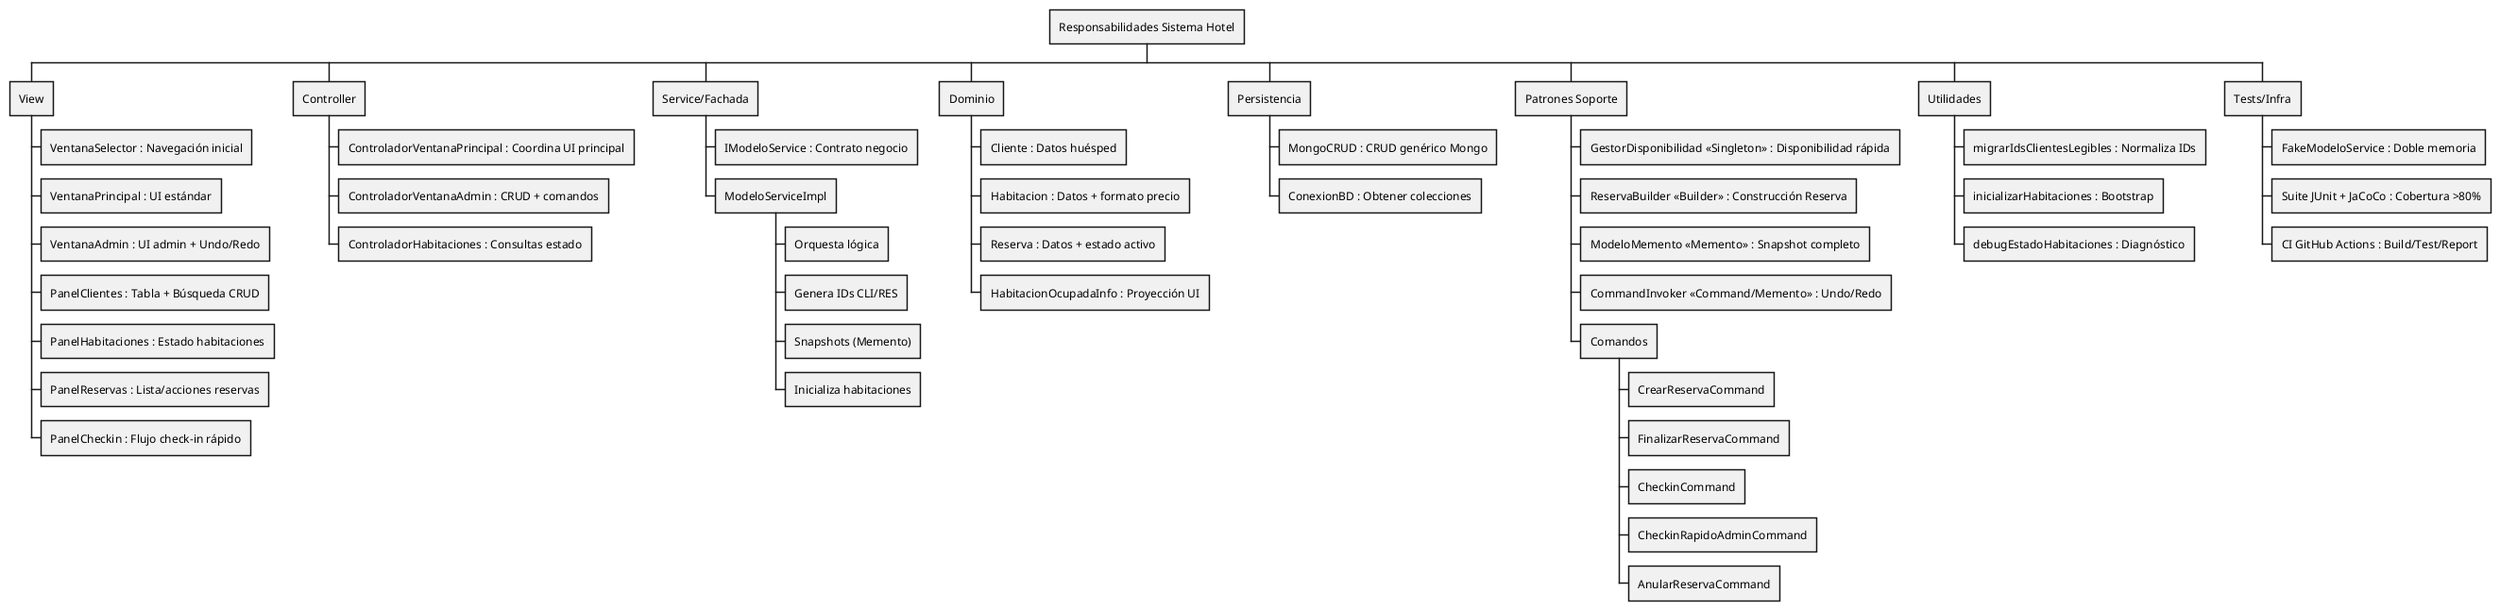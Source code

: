 @startwbs
* Responsabilidades Sistema Hotel
** View
*** VentanaSelector : Navegación inicial
*** VentanaPrincipal : UI estándar
*** VentanaAdmin : UI admin + Undo/Redo
*** PanelClientes : Tabla + Búsqueda CRUD
*** PanelHabitaciones : Estado habitaciones
*** PanelReservas : Lista/acciones reservas
*** PanelCheckin : Flujo check-in rápido
** Controller
*** ControladorVentanaPrincipal : Coordina UI principal
*** ControladorVentanaAdmin : CRUD + comandos
*** ControladorHabitaciones : Consultas estado
** Service/Fachada
*** IModeloService : Contrato negocio
*** ModeloServiceImpl
**** Orquesta lógica
**** Genera IDs CLI/RES
**** Snapshots (Memento)
**** Inicializa habitaciones
** Dominio
*** Cliente : Datos huésped
*** Habitacion : Datos + formato precio
*** Reserva : Datos + estado activo
*** HabitacionOcupadaInfo : Proyección UI
** Persistencia
*** MongoCRUD : CRUD genérico Mongo
*** ConexionBD : Obtener colecciones
** Patrones Soporte
*** GestorDisponibilidad <<Singleton>> : Disponibilidad rápida
*** ReservaBuilder <<Builder>> : Construcción Reserva
*** ModeloMemento <<Memento>> : Snapshot completo
*** CommandInvoker <<Command/Memento>> : Undo/Redo
*** Comandos
**** CrearReservaCommand
**** FinalizarReservaCommand
**** CheckinCommand
**** CheckinRapidoAdminCommand
**** AnularReservaCommand
** Utilidades
*** migrarIdsClientesLegibles : Normaliza IDs
*** inicializarHabitaciones : Bootstrap
*** debugEstadoHabitaciones : Diagnóstico
** Tests/Infra
*** FakeModeloService : Doble memoria
*** Suite JUnit + JaCoCo : Cobertura >80%
*** CI GitHub Actions : Build/Test/Report
@endwbs
